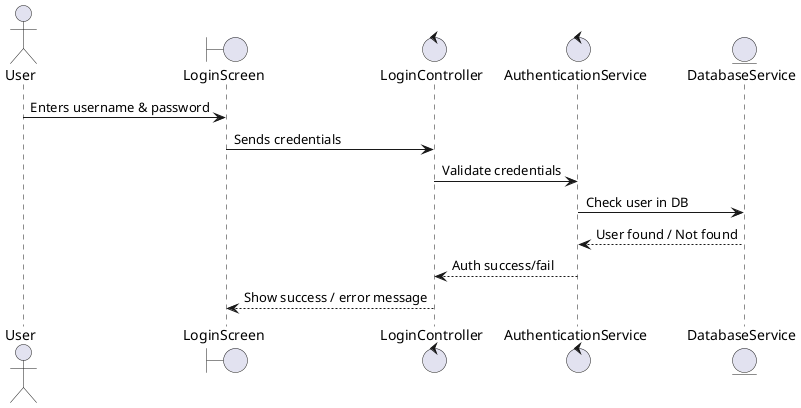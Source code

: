 @startuml
actor User
boundary LoginScreen
control LoginController
control AuthenticationService
entity DatabaseService

User -> LoginScreen: Enters username & password
LoginScreen -> LoginController: Sends credentials
LoginController -> AuthenticationService: Validate credentials
AuthenticationService -> DatabaseService: Check user in DB
DatabaseService --> AuthenticationService: User found / Not found
AuthenticationService --> LoginController: Auth success/fail
LoginController --> LoginScreen: Show success / error message
@enduml
